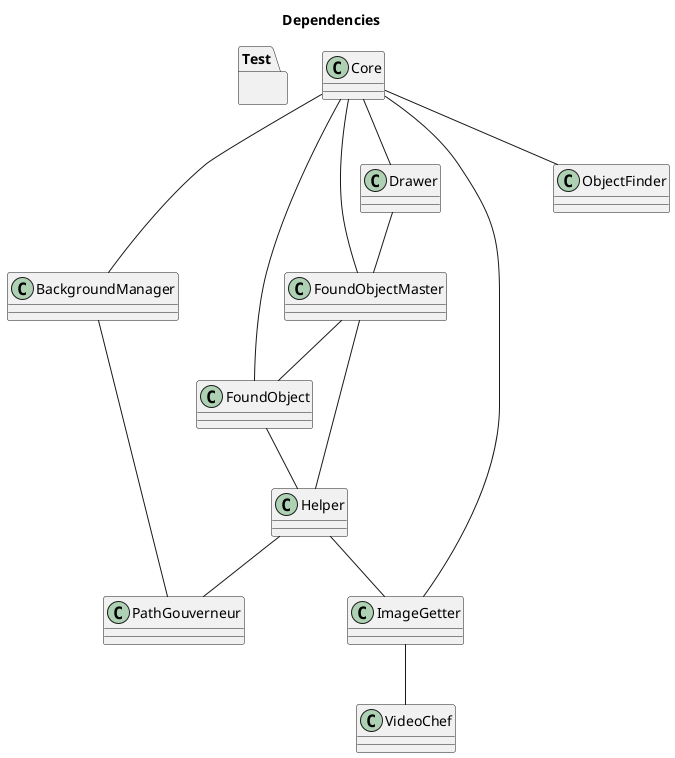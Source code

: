 @startuml swarch
title Dependencies

package Test {
}

class Core
class Helper

class FoundObject
class FoundObjectMaster

class Drawer
class BackgroundManager
class PathGouverneur

class VideoChef
class ImageGetter

class ObjectFinder

Core -- FoundObject
Core -- FoundObjectMaster
Core -- Drawer
Core -- BackgroundManager
Core -- ImageGetter
Core -- ObjectFinder

Helper -- PathGouverneur
Helper -- ImageGetter

FoundObject -- Helper

FoundObjectMaster -- FoundObject
FoundObjectMaster -- Helper

Drawer -- FoundObjectMaster

BackgroundManager -- PathGouverneur

ImageGetter -- VideoChef

@enduml
